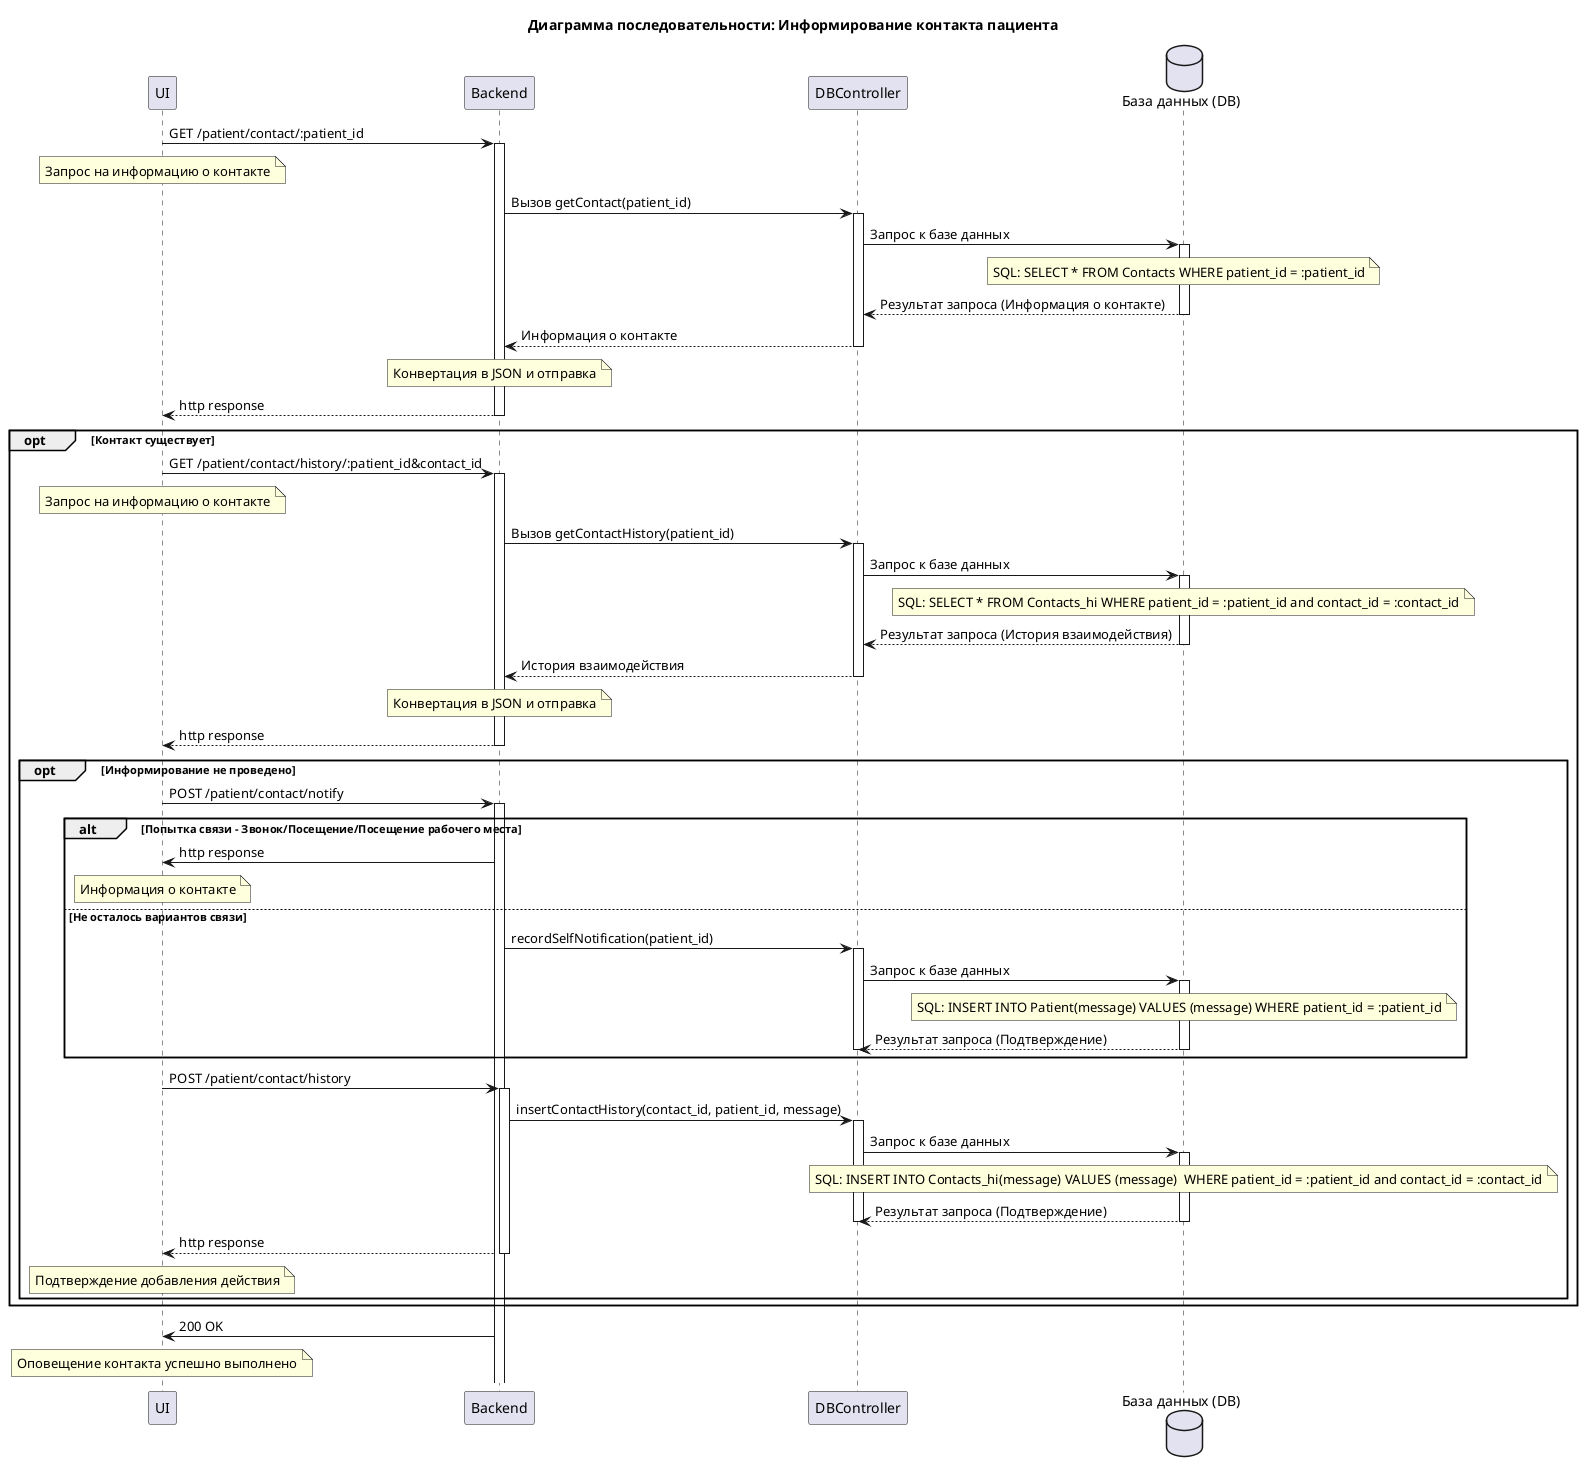 @startuml

title Диаграмма последовательности: Информирование контакта пациента

participant "UI" as UI
participant "Backend" as Backend
participant "DBController" as DBController
database "База данных (DB)" as DB

UI -> Backend : GET /patient/contact/:patient_id
note over UI: Запрос на информацию о контакте
activate Backend
Backend -> DBController : Вызов getContact(patient_id)
activate DBController
DBController -> DB : Запрос к базе данных
activate DB
note over DB: SQL: SELECT * FROM Contacts WHERE patient_id = :patient_id
DB --> DBController : Результат запроса (Информация о контакте)
deactivate DB
DBController --> Backend : Информация о контакте
deactivate DBController
note over Backend: Конвертация в JSON и отправка
Backend --> UI: http response
deactivate Backend


opt Контакт существует
    UI -> Backend : GET /patient/contact/history/:patient_id&contact_id
    note over UI: Запрос на информацию о контакте
    activate Backend
    Backend -> DBController : Вызов getContactHistory(patient_id)
    activate DBController
    DBController -> DB : Запрос к базе данных
    activate DB
    note over DB: SQL: SELECT * FROM Contacts_hi WHERE patient_id = :patient_id and contact_id = :contact_id
    DB --> DBController : Результат запроса (История взаимодействия)
    deactivate DB
    DBController --> Backend : История взаимодействия
    note over Backend: Конвертация в JSON и отправка
    deactivate DBController
    Backend --> UI: http response
    deactivate Backend

    opt Информирование не проведено
        UI -> Backend : POST /patient/contact/notify
        activate Backend

        alt Попытка связи - Звонок/Посещение/Посещение рабочего места
            Backend -> UI : http response
            note over UI: Информация о контакте
        else Не осталось вариантов связи
            Backend -> DBController : recordSelfNotification(patient_id)
            activate DBController
            DBController -> DB : Запрос к базе данных
            activate DB
            note over DB: SQL: INSERT INTO Patient(message) VALUES (message) WHERE patient_id = :patient_id
            DB --> DBController : Результат запроса (Подтверждение)
            deactivate DB
            deactivate DBController
        end

        UI -> Backend : POST /patient/contact/history
        activate Backend
        Backend -> DBController : insertContactHistory(contact_id, patient_id, message)
        activate DBController
        DBController -> DB : Запрос к базе данных
        activate DB
        note over DB: SQL: INSERT INTO Contacts_hi(message) VALUES (message)  WHERE patient_id = :patient_id and contact_id = :contact_id
        DB --> DBController : Результат запроса (Подтверждение)
        deactivate DB
        deactivate DBController
        Backend --> UI: http response
        note over UI : Подтверждение добавления действия
        deactivate Backend

    end
end
Backend -> UI : 200 OK
note over UI: Оповещение контакта успешно выполнено

@enduml